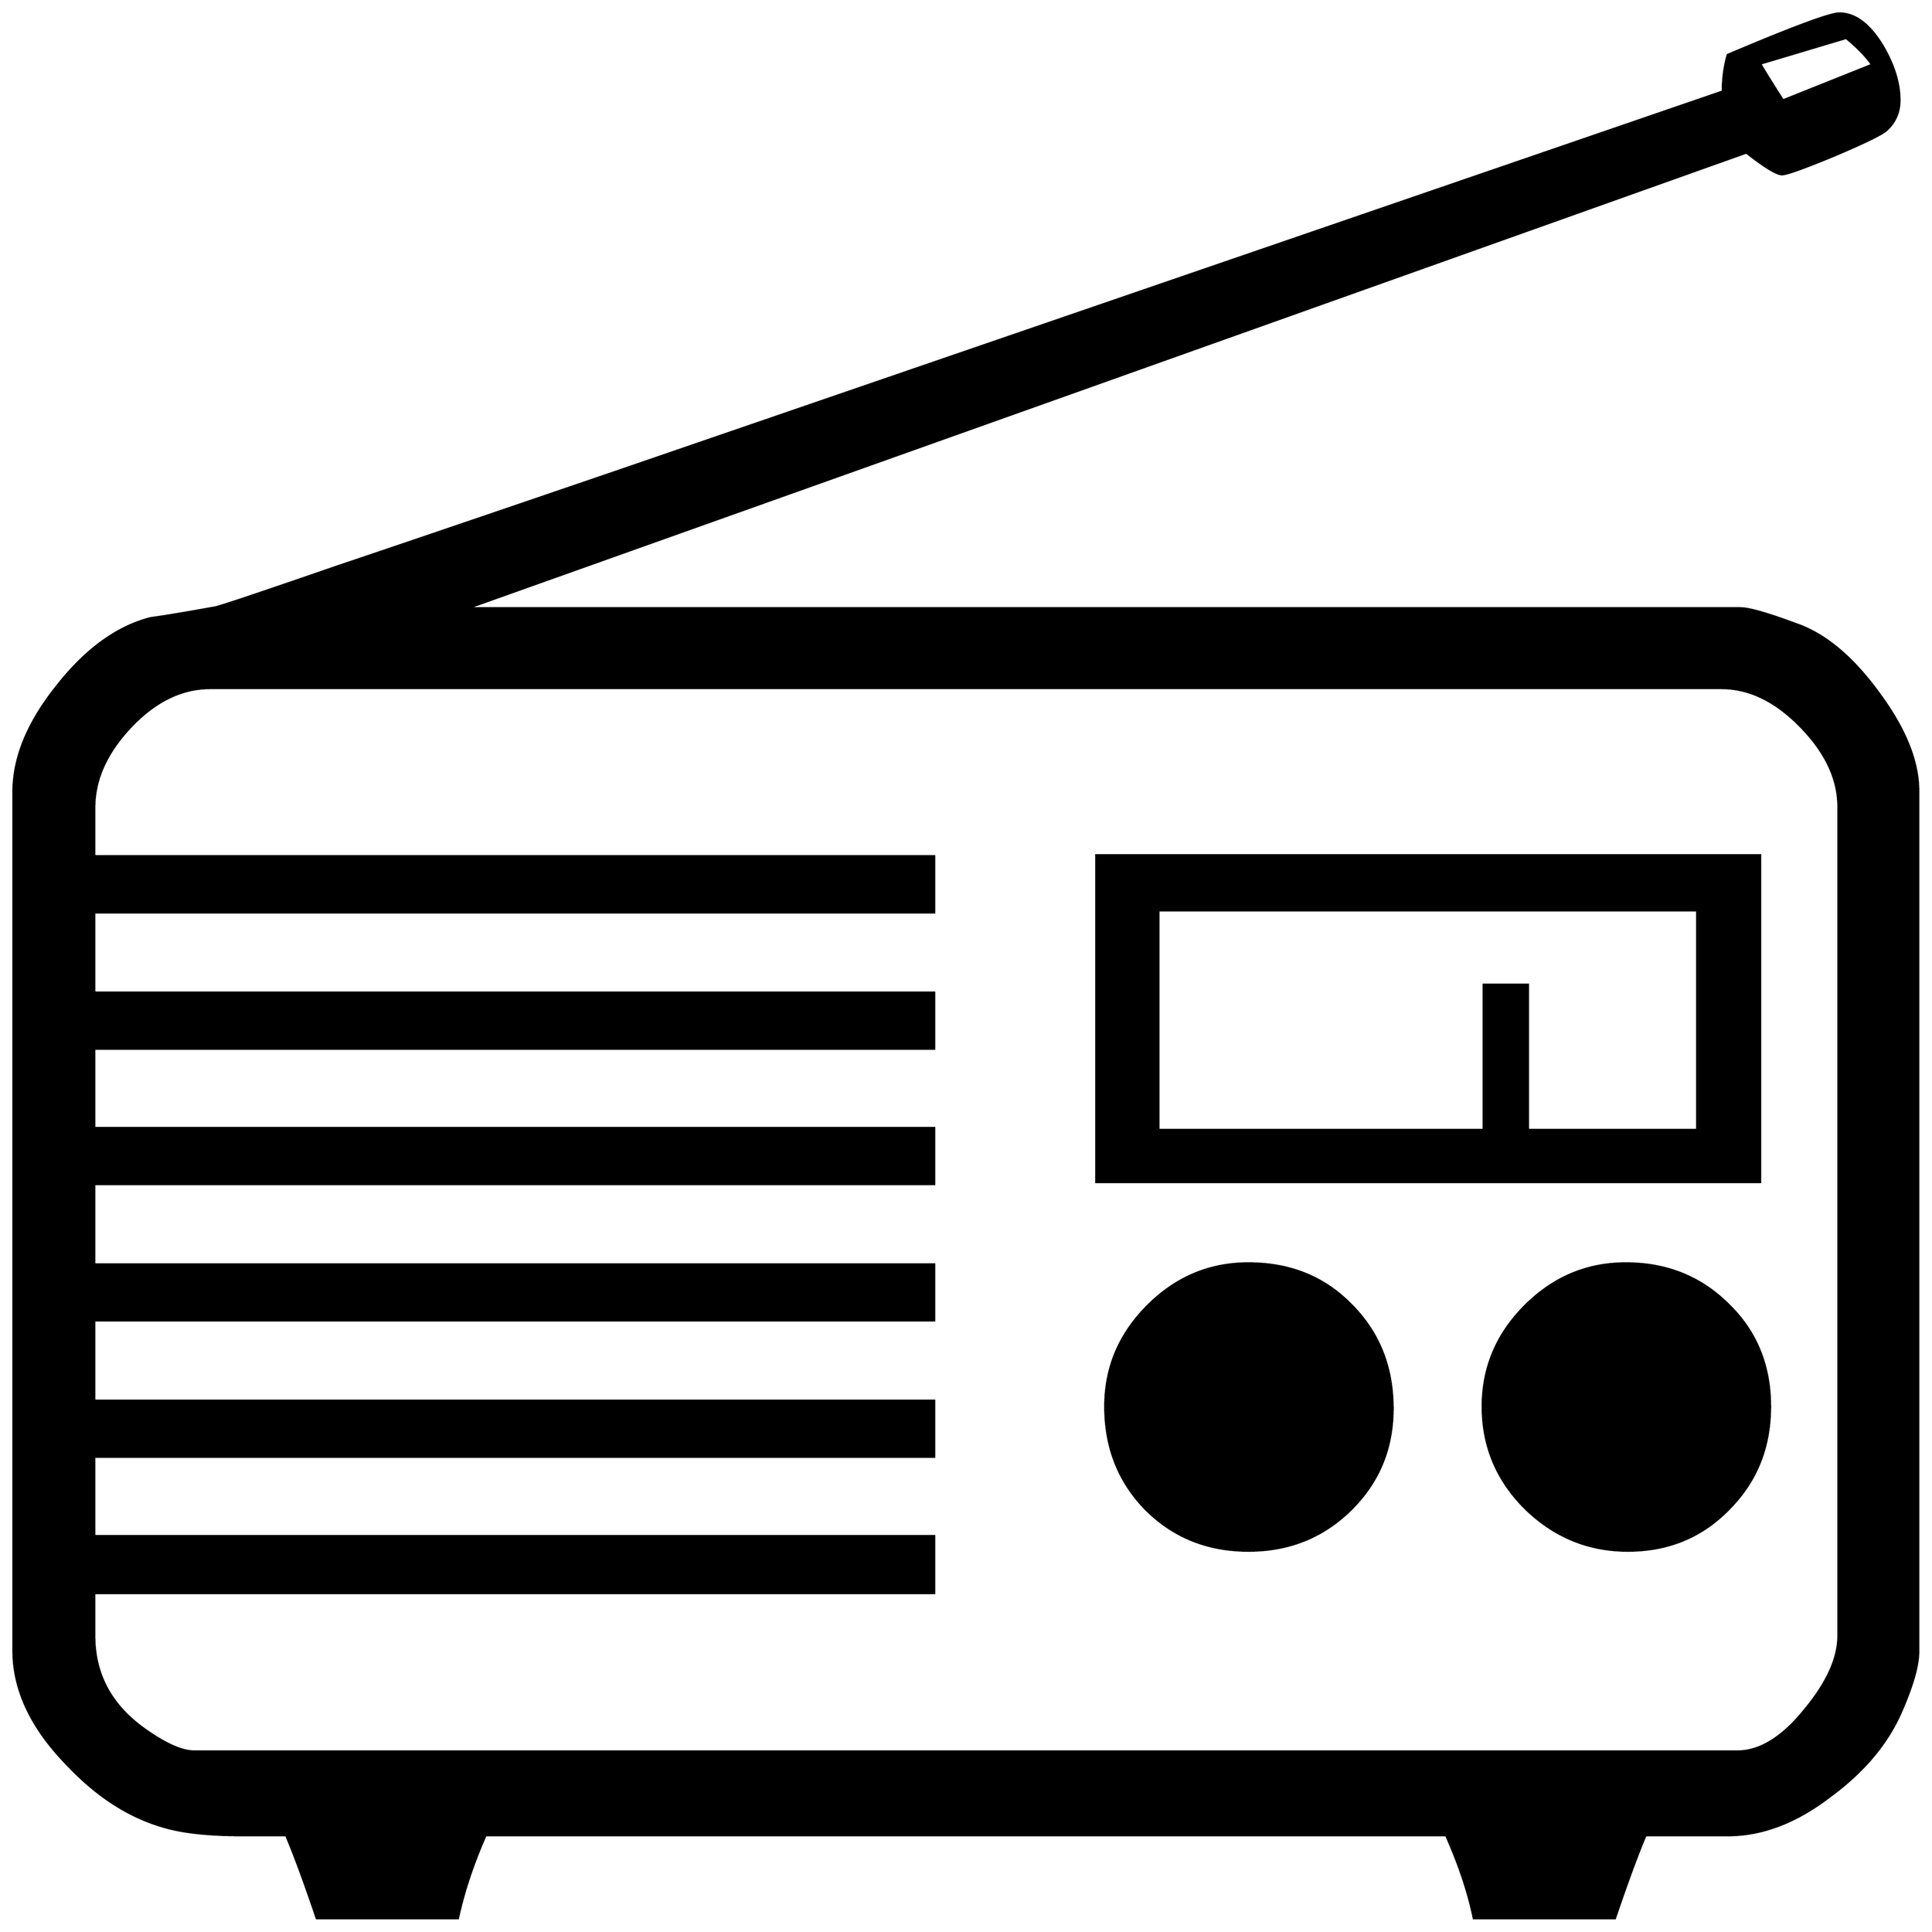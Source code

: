 


\begin{tikzpicture}[y=0.80pt, x=0.80pt, yscale=-1.0, xscale=1.0, inner sep=0pt, outer sep=0pt]
\begin{scope}[shift={(100.0,1709.0)},nonzero rule]
  \path[draw=.,fill=.,line width=1.600pt] (2010.0,109.0) .. controls
    (2010.0,123.0) and (2004.333,143.0) .. (1993.0,169.0) ..
    controls (1979.0,201.667) and (1954.667,230.667) .. (1920.0,256.0)
    .. controls (1886.0,282.0) and (1851.667,295.0) ..
    (1817.0,295.0) -- (1734.0,295.0) .. controls (1726.0,313.667)
    and (1715.667,341.667) .. (1703.0,379.0) -- (1560.0,379.0) ..
    controls (1554.667,353.0) and (1545.333,325.0) .. (1532.0,295.0)
    -- (560.0,295.0) .. controls (547.333,323.667) and (538.0,351.667)
    .. (532.0,379.0) -- (389.0,379.0) .. controls (376.333,341.667)
    and (366.0,313.667) .. (358.0,295.0) -- (314.0,295.0) ..
    controls (288.0,295.0) and (266.333,293.333) .. (249.0,290.0) ..
    controls (208.333,282.0) and (171.0,260.0) .. (137.0,224.0) ..
    controls (100.333,186.667) and (82.0,148.0) .. (82.0,108.0) --
    (82.0,-761.0) .. controls (82.0,-795.667) and (96.667,-831.333) ..
    (126.0,-868.0) .. controls (155.333,-905.333) and (187.0,-928.333)
    .. (221.0,-937.0) .. controls (235.667,-939.0) and
    (257.667,-942.667) .. (287.0,-948.0) .. controls (295.0,-950.0)
    and (335.667,-963.667) .. (409.0,-989.0) .. controls
    (474.333,-1011.0) and (572.333,-1044.333) .. (703.0,-1089.0) --
    (1812.0,-1470.0) .. controls (1812.0,-1483.333) and
    (1813.667,-1495.667) .. (1817.0,-1507.0) .. controls
    (1883.0,-1535.0) and (1920.667,-1549.0) .. (1930.0,-1549.0) ..
    controls (1946.0,-1549.0) and (1960.667,-1538.0) ..
    (1974.0,-1516.0) .. controls (1985.333,-1496.667) and
    (1991.0,-1478.333) .. (1991.0,-1461.0) .. controls
    (1991.0,-1449.0) and (1986.667,-1439.0) .. (1978.0,-1431.0) ..
    controls (1974.0,-1427.0) and (1956.333,-1418.333) ..
    (1925.0,-1405.0) .. controls (1894.333,-1392.333) and
    (1876.667,-1386.0) .. (1872.0,-1386.0) .. controls
    (1866.667,-1386.0) and (1854.667,-1393.333) .. (1836.0,-1408.0) --
    (542.0,-947.0) -- (1830.0,-947.0) .. controls
    (1838.667,-947.0) and (1857.333,-941.667) .. (1886.0,-931.0) ..
    controls (1915.333,-921.0) and (1943.333,-897.667) ..
    (1970.0,-861.0) .. controls (1996.667,-825.0) and
    (2010.0,-792.0) .. (2010.0,-762.0) -- (2010.0,109.0) --
    cycle(1963.0,-1497.0) .. controls (1957.667,-1505.0) and
    (1949.0,-1514.0) .. (1937.0,-1524.0) -- (1850.0,-1498.0) ..
    controls (1854.667,-1490.0) and (1862.333,-1477.667) ..
    (1873.0,-1461.0) -- (1963.0,-1497.0) -- cycle(1929.0,93.0)
    -- (1929.0,-746.0) .. controls (1929.0,-774.0) and
    (1916.333,-801.0) .. (1891.0,-827.0) .. controls
    (1865.667,-853.0) and (1839.0,-866.0) .. (1811.0,-866.0) --
    (281.0,-866.0) .. controls (252.333,-866.0) and (225.667,-853.0)
    .. (201.0,-827.0) .. controls (176.333,-801.0) and
    (164.0,-773.667) .. (164.0,-745.0) -- (164.0,-696.0) --
    (1014.0,-696.0) -- (1014.0,-639.0) -- (164.0,-639.0) --
    (164.0,-558.0) -- (1014.0,-558.0) -- (1014.0,-501.0) --
    (164.0,-501.0) -- (164.0,-421.0) -- (1014.0,-421.0) --
    (1014.0,-364.0) -- (164.0,-364.0) -- (164.0,-283.0) --
    (1014.0,-283.0) -- (1014.0,-226.0) -- (164.0,-226.0) --
    (164.0,-145.0) -- (1014.0,-145.0) -- (1014.0,-88.0) --
    (164.0,-88.0) -- (164.0,-8.0) -- (1014.0,-8.0) --
    (1014.0,50.0) -- (164.0,50.0) -- (164.0,93.0) .. controls
    (164.0,131.667) and (180.667,163.0) .. (214.0,187.0) .. controls
    (235.333,202.333) and (252.333,210.0) .. (265.0,210.0) --
    (1827.0,210.0) .. controls (1849.667,210.0) and (1872.333,196.0)
    .. (1895.0,168.0) .. controls (1917.667,140.667) and
    (1929.0,115.667) .. (1929.0,93.0) -- cycle(1850.0,-366.0) --
    (1178.0,-366.0) -- (1178.0,-697.0) -- (1850.0,-697.0) --
    (1850.0,-366.0) -- cycle(1860.0,-139.0) .. controls
    (1860.0,-97.667) and (1846.0,-63.0) .. (1818.0,-35.0) ..
    controls (1790.667,-7.0) and (1756.667,7.0) .. (1716.0,7.0) ..
    controls (1676.0,7.0) and (1641.333,-7.333) .. (1612.0,-36.0) ..
    controls (1583.333,-64.667) and (1569.0,-99.0) ..
    (1569.0,-139.0) .. controls (1569.0,-178.333) and
    (1583.333,-212.333) .. (1612.0,-241.0) .. controls
    (1640.667,-269.667) and (1674.667,-284.0) .. (1714.0,-284.0) ..
    controls (1755.333,-284.0) and (1790.0,-270.0) ..
    (1818.0,-242.0) .. controls (1846.0,-214.667) and
    (1860.0,-180.333) .. (1860.0,-139.0) -- cycle(1478.0,-137.0)
    .. controls (1478.0,-96.333) and (1463.667,-62.0) ..
    (1435.0,-34.0) .. controls (1407.0,-6.667) and (1372.667,7.0) ..
    (1332.0,7.0) .. controls (1290.667,7.0) and (1256.0,-7.0) ..
    (1228.0,-35.0) .. controls (1200.667,-63.0) and (1187.0,-97.667)
    .. (1187.0,-139.0) .. controls (1187.0,-178.333) and
    (1201.333,-212.333) .. (1230.0,-241.0) .. controls
    (1258.667,-269.667) and (1292.667,-284.0) .. (1332.0,-284.0) ..
    controls (1374.0,-284.0) and (1408.667,-270.0) ..
    (1436.0,-242.0) .. controls (1464.0,-214.0) and
    (1478.0,-179.0) .. (1478.0,-137.0) -- cycle(1786.0,-419.0)
    -- (1786.0,-641.0) -- (1241.0,-641.0) -- (1241.0,-419.0) --
    (1570.0,-419.0) -- (1570.0,-566.0) -- (1615.0,-566.0) --
    (1615.0,-419.0) -- (1786.0,-419.0) -- cycle;
\end{scope}

\end{tikzpicture}

